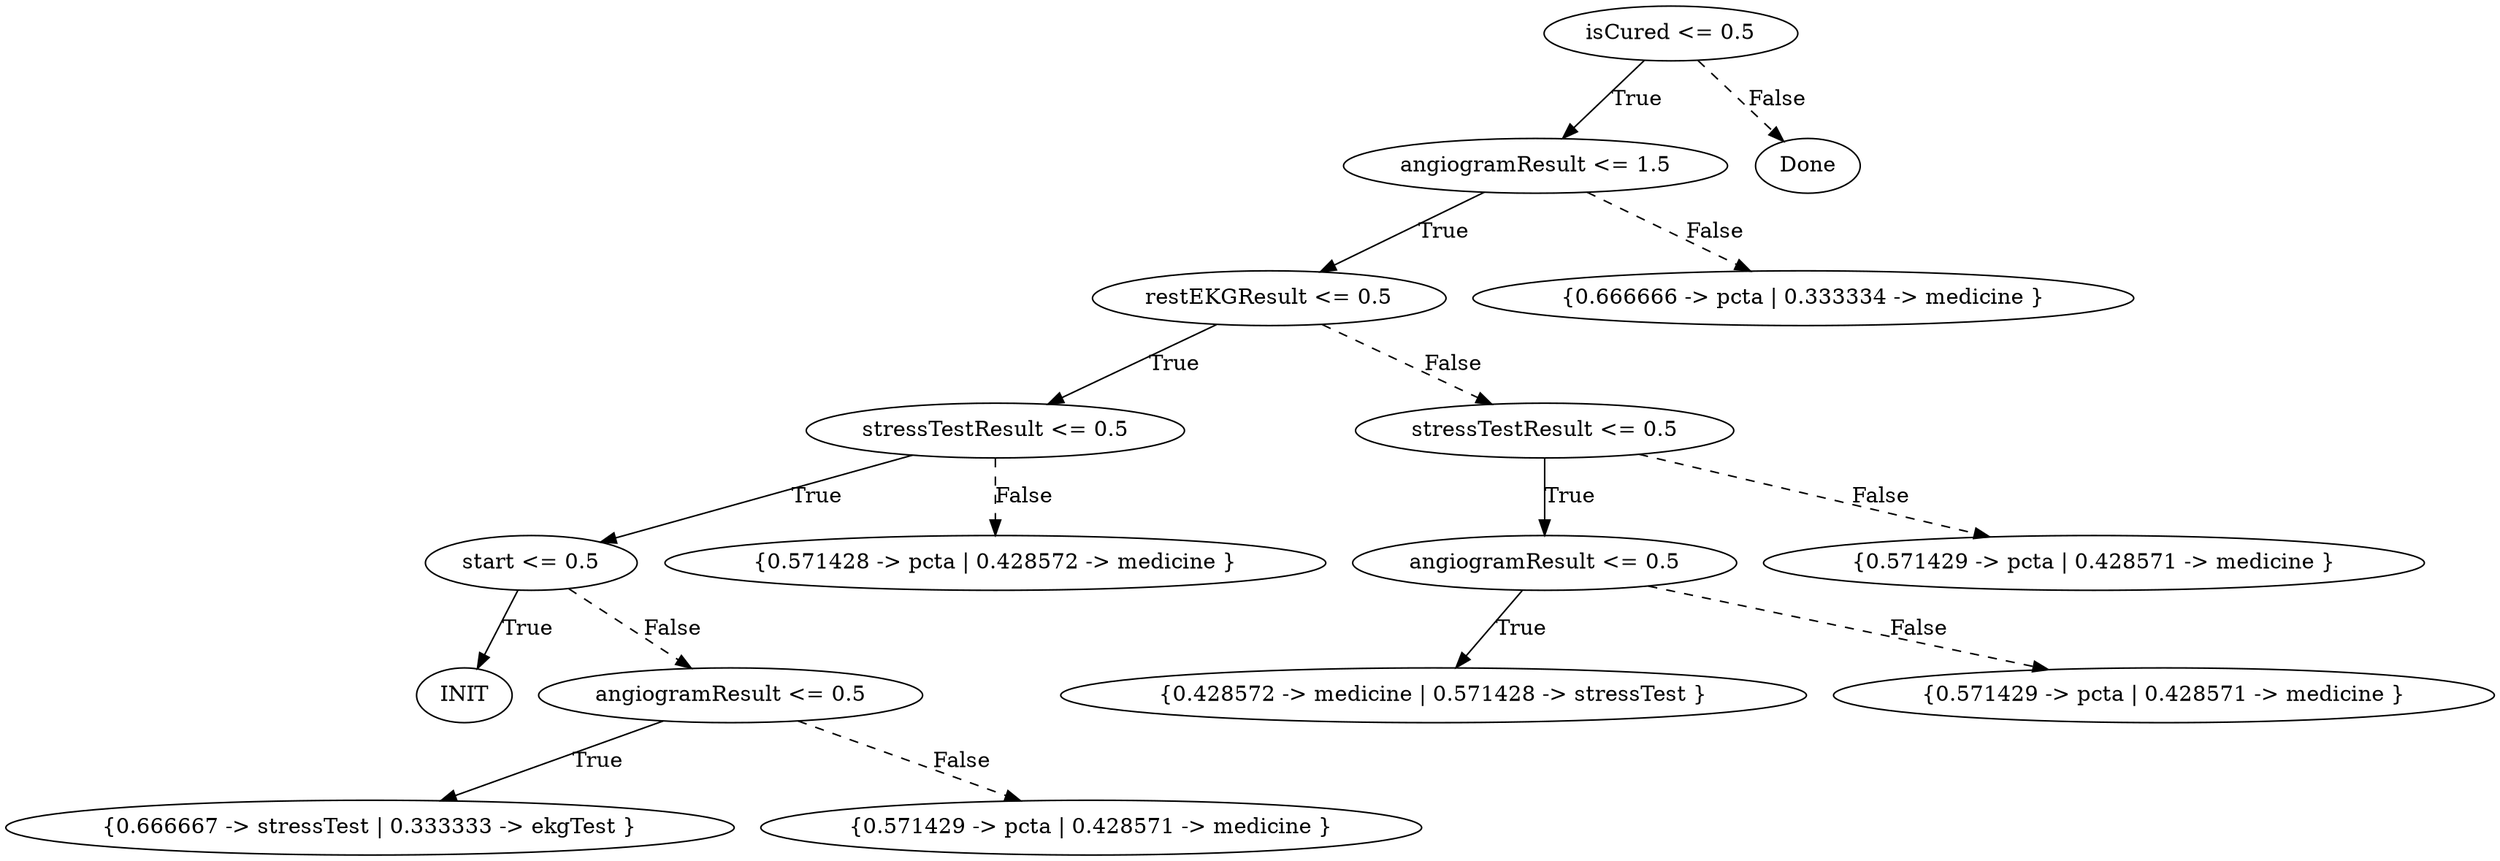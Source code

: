 digraph {
0 [label="isCured <= 0.5"];
1 [label="angiogramResult <= 1.5"];
2 [label="restEKGResult <= 0.5"];
3 [label="stressTestResult <= 0.5"];
4 [label="start <= 0.5"];
5 [label="INIT"];
4 -> 5 [label="True"];
6 [label="angiogramResult <= 0.5"];
7 [label="{0.666667 -> stressTest | 0.333333 -> ekgTest }"];
6 -> 7 [label="True"];
8 [label="{0.571429 -> pcta | 0.428571 -> medicine }"];
6 -> 8 [style="dashed", label="False"];
4 -> 6 [style="dashed", label="False"];
3 -> 4 [label="True"];
9 [label="{0.571428 -> pcta | 0.428572 -> medicine }"];
3 -> 9 [style="dashed", label="False"];
2 -> 3 [label="True"];
10 [label="stressTestResult <= 0.5"];
11 [label="angiogramResult <= 0.5"];
12 [label="{0.428572 -> medicine | 0.571428 -> stressTest }"];
11 -> 12 [label="True"];
13 [label="{0.571429 -> pcta | 0.428571 -> medicine }"];
11 -> 13 [style="dashed", label="False"];
10 -> 11 [label="True"];
14 [label="{0.571429 -> pcta | 0.428571 -> medicine }"];
10 -> 14 [style="dashed", label="False"];
2 -> 10 [style="dashed", label="False"];
1 -> 2 [label="True"];
15 [label="{0.666666 -> pcta | 0.333334 -> medicine }"];
1 -> 15 [style="dashed", label="False"];
0 -> 1 [label="True"];
16 [label="Done"];
0 -> 16 [style="dashed", label="False"];

}